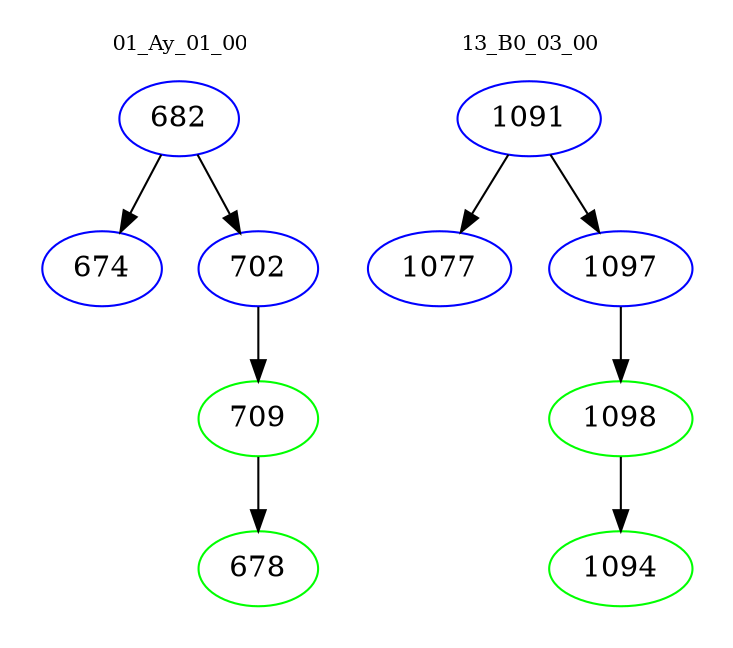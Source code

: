 digraph{
subgraph cluster_0 {
color = white
label = "01_Ay_01_00";
fontsize=10;
T0_682 [label="682", color="blue"]
T0_682 -> T0_674 [color="black"]
T0_674 [label="674", color="blue"]
T0_682 -> T0_702 [color="black"]
T0_702 [label="702", color="blue"]
T0_702 -> T0_709 [color="black"]
T0_709 [label="709", color="green"]
T0_709 -> T0_678 [color="black"]
T0_678 [label="678", color="green"]
}
subgraph cluster_1 {
color = white
label = "13_B0_03_00";
fontsize=10;
T1_1091 [label="1091", color="blue"]
T1_1091 -> T1_1077 [color="black"]
T1_1077 [label="1077", color="blue"]
T1_1091 -> T1_1097 [color="black"]
T1_1097 [label="1097", color="blue"]
T1_1097 -> T1_1098 [color="black"]
T1_1098 [label="1098", color="green"]
T1_1098 -> T1_1094 [color="black"]
T1_1094 [label="1094", color="green"]
}
}
